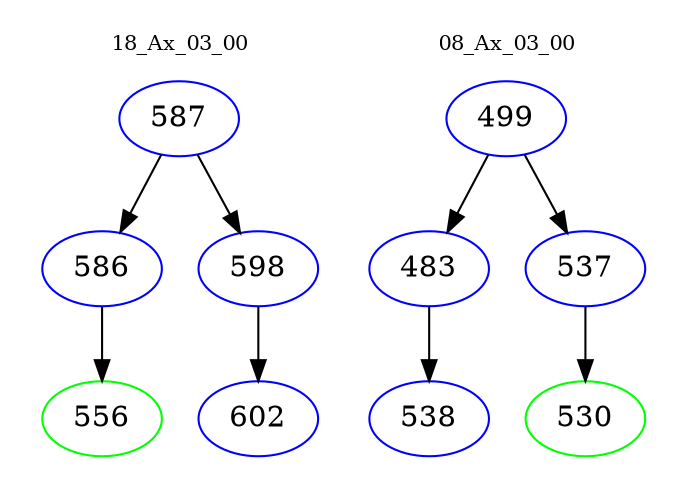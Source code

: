 digraph{
subgraph cluster_0 {
color = white
label = "18_Ax_03_00";
fontsize=10;
T0_587 [label="587", color="blue"]
T0_587 -> T0_586 [color="black"]
T0_586 [label="586", color="blue"]
T0_586 -> T0_556 [color="black"]
T0_556 [label="556", color="green"]
T0_587 -> T0_598 [color="black"]
T0_598 [label="598", color="blue"]
T0_598 -> T0_602 [color="black"]
T0_602 [label="602", color="blue"]
}
subgraph cluster_1 {
color = white
label = "08_Ax_03_00";
fontsize=10;
T1_499 [label="499", color="blue"]
T1_499 -> T1_483 [color="black"]
T1_483 [label="483", color="blue"]
T1_483 -> T1_538 [color="black"]
T1_538 [label="538", color="blue"]
T1_499 -> T1_537 [color="black"]
T1_537 [label="537", color="blue"]
T1_537 -> T1_530 [color="black"]
T1_530 [label="530", color="green"]
}
}
